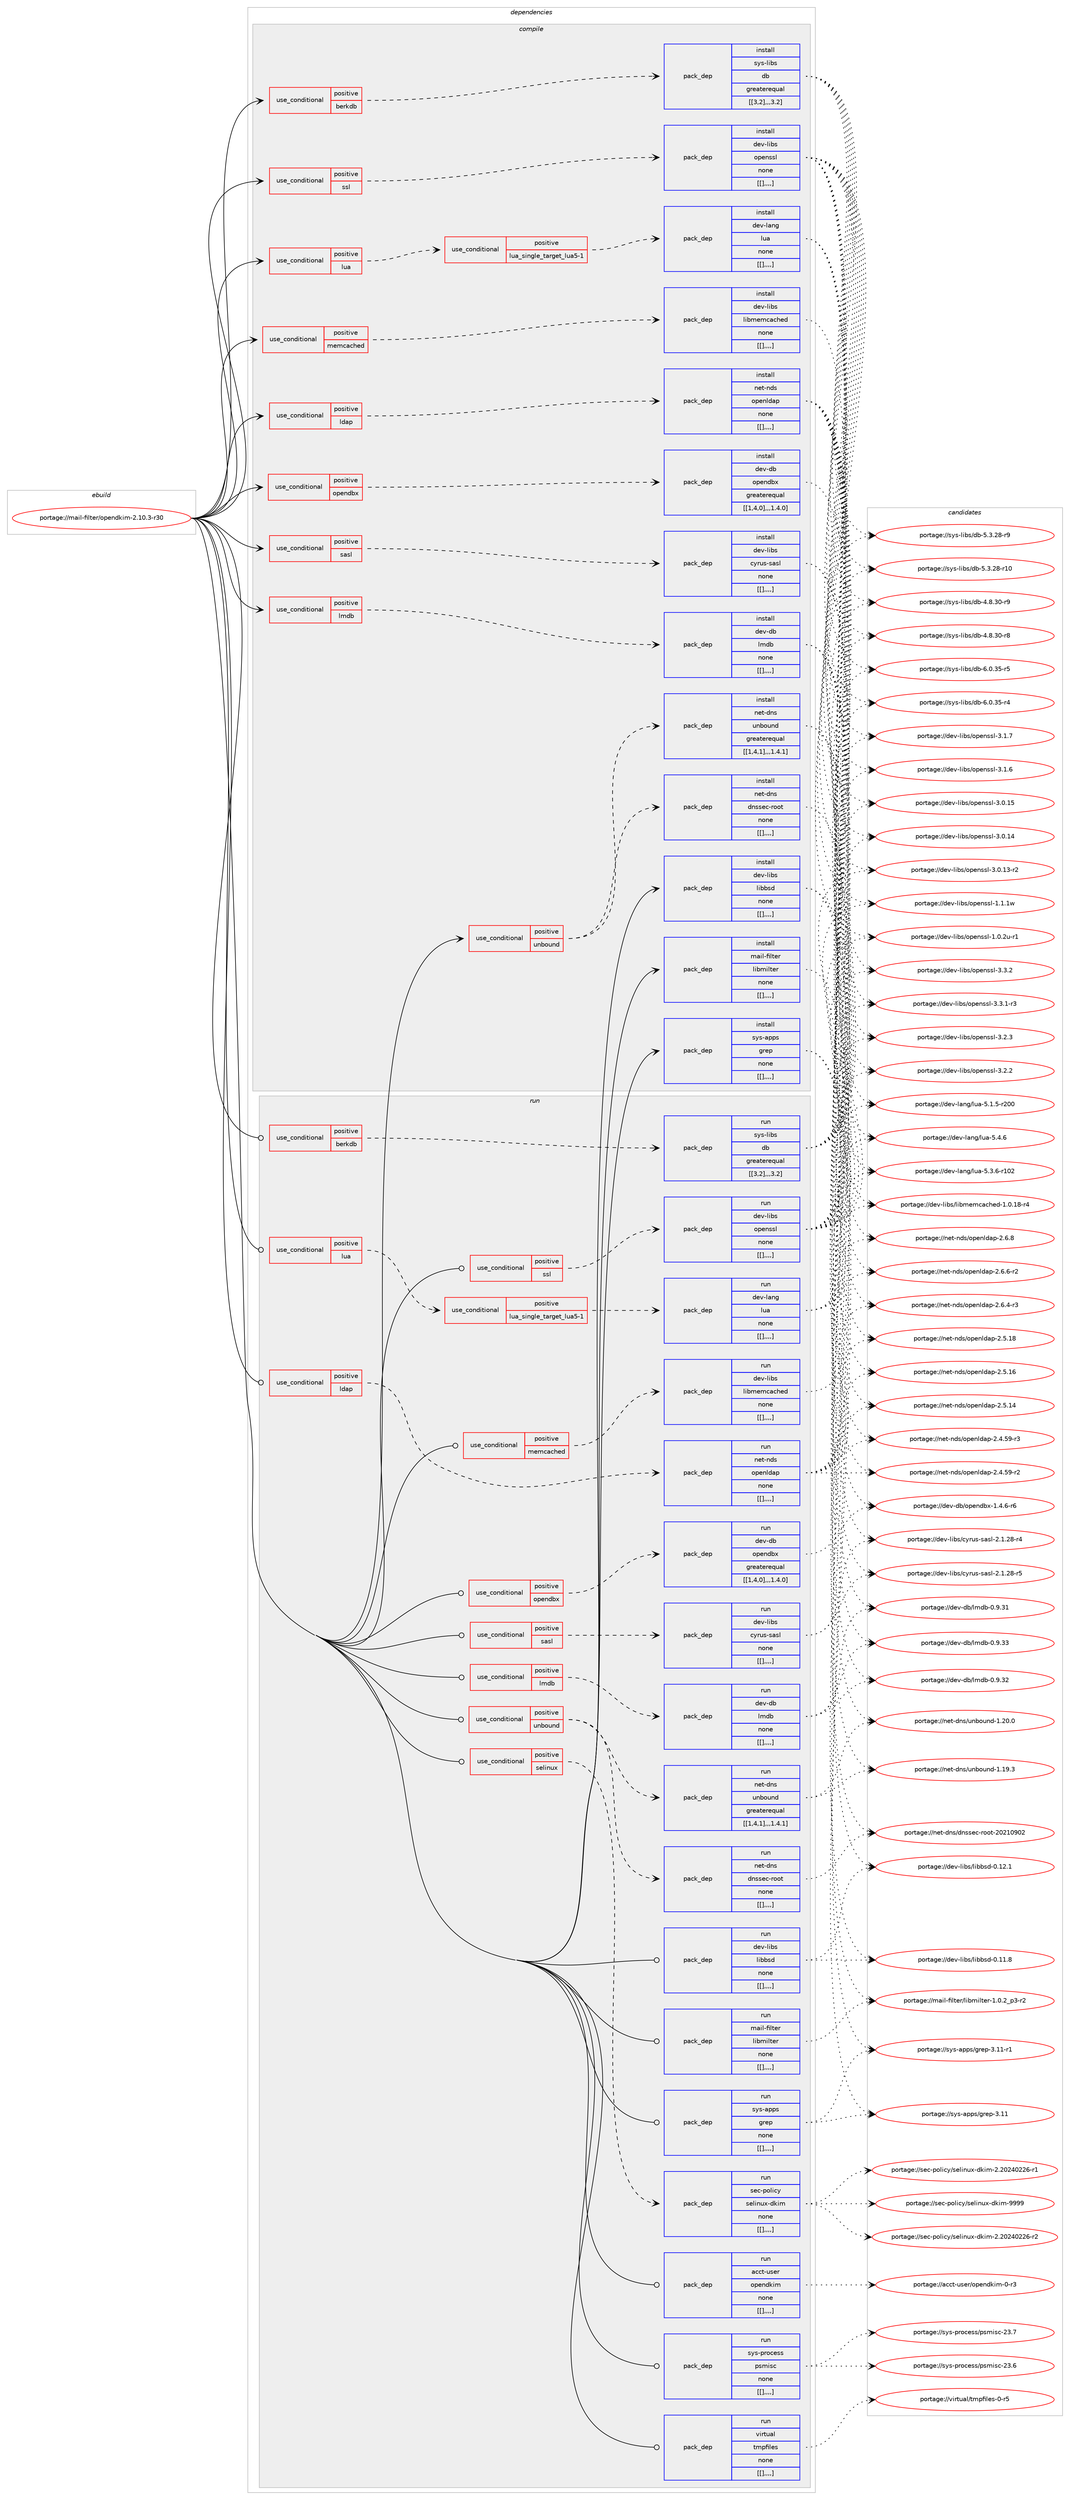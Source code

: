 digraph prolog {

# *************
# Graph options
# *************

newrank=true;
concentrate=true;
compound=true;
graph [rankdir=LR,fontname=Helvetica,fontsize=10,ranksep=1.5];#, ranksep=2.5, nodesep=0.2];
edge  [arrowhead=vee];
node  [fontname=Helvetica,fontsize=10];

# **********
# The ebuild
# **********

subgraph cluster_leftcol {
color=gray;
label=<<i>ebuild</i>>;
id [label="portage://mail-filter/opendkim-2.10.3-r30", color=red, width=4, href="../mail-filter/opendkim-2.10.3-r30.svg"];
}

# ****************
# The dependencies
# ****************

subgraph cluster_midcol {
color=gray;
label=<<i>dependencies</i>>;
subgraph cluster_compile {
fillcolor="#eeeeee";
style=filled;
label=<<i>compile</i>>;
subgraph cond73121 {
dependency287941 [label=<<TABLE BORDER="0" CELLBORDER="1" CELLSPACING="0" CELLPADDING="4"><TR><TD ROWSPAN="3" CELLPADDING="10">use_conditional</TD></TR><TR><TD>positive</TD></TR><TR><TD>berkdb</TD></TR></TABLE>>, shape=none, color=red];
subgraph pack212506 {
dependency287942 [label=<<TABLE BORDER="0" CELLBORDER="1" CELLSPACING="0" CELLPADDING="4" WIDTH="220"><TR><TD ROWSPAN="6" CELLPADDING="30">pack_dep</TD></TR><TR><TD WIDTH="110">install</TD></TR><TR><TD>sys-libs</TD></TR><TR><TD>db</TD></TR><TR><TD>greaterequal</TD></TR><TR><TD>[[3,2],,,3.2]</TD></TR></TABLE>>, shape=none, color=blue];
}
dependency287941:e -> dependency287942:w [weight=20,style="dashed",arrowhead="vee"];
}
id:e -> dependency287941:w [weight=20,style="solid",arrowhead="vee"];
subgraph cond73122 {
dependency287943 [label=<<TABLE BORDER="0" CELLBORDER="1" CELLSPACING="0" CELLPADDING="4"><TR><TD ROWSPAN="3" CELLPADDING="10">use_conditional</TD></TR><TR><TD>positive</TD></TR><TR><TD>ldap</TD></TR></TABLE>>, shape=none, color=red];
subgraph pack212507 {
dependency287944 [label=<<TABLE BORDER="0" CELLBORDER="1" CELLSPACING="0" CELLPADDING="4" WIDTH="220"><TR><TD ROWSPAN="6" CELLPADDING="30">pack_dep</TD></TR><TR><TD WIDTH="110">install</TD></TR><TR><TD>net-nds</TD></TR><TR><TD>openldap</TD></TR><TR><TD>none</TD></TR><TR><TD>[[],,,,]</TD></TR></TABLE>>, shape=none, color=blue];
}
dependency287943:e -> dependency287944:w [weight=20,style="dashed",arrowhead="vee"];
}
id:e -> dependency287943:w [weight=20,style="solid",arrowhead="vee"];
subgraph cond73123 {
dependency287945 [label=<<TABLE BORDER="0" CELLBORDER="1" CELLSPACING="0" CELLPADDING="4"><TR><TD ROWSPAN="3" CELLPADDING="10">use_conditional</TD></TR><TR><TD>positive</TD></TR><TR><TD>lmdb</TD></TR></TABLE>>, shape=none, color=red];
subgraph pack212508 {
dependency287946 [label=<<TABLE BORDER="0" CELLBORDER="1" CELLSPACING="0" CELLPADDING="4" WIDTH="220"><TR><TD ROWSPAN="6" CELLPADDING="30">pack_dep</TD></TR><TR><TD WIDTH="110">install</TD></TR><TR><TD>dev-db</TD></TR><TR><TD>lmdb</TD></TR><TR><TD>none</TD></TR><TR><TD>[[],,,,]</TD></TR></TABLE>>, shape=none, color=blue];
}
dependency287945:e -> dependency287946:w [weight=20,style="dashed",arrowhead="vee"];
}
id:e -> dependency287945:w [weight=20,style="solid",arrowhead="vee"];
subgraph cond73124 {
dependency287947 [label=<<TABLE BORDER="0" CELLBORDER="1" CELLSPACING="0" CELLPADDING="4"><TR><TD ROWSPAN="3" CELLPADDING="10">use_conditional</TD></TR><TR><TD>positive</TD></TR><TR><TD>lua</TD></TR></TABLE>>, shape=none, color=red];
subgraph cond73125 {
dependency287948 [label=<<TABLE BORDER="0" CELLBORDER="1" CELLSPACING="0" CELLPADDING="4"><TR><TD ROWSPAN="3" CELLPADDING="10">use_conditional</TD></TR><TR><TD>positive</TD></TR><TR><TD>lua_single_target_lua5-1</TD></TR></TABLE>>, shape=none, color=red];
subgraph pack212509 {
dependency287949 [label=<<TABLE BORDER="0" CELLBORDER="1" CELLSPACING="0" CELLPADDING="4" WIDTH="220"><TR><TD ROWSPAN="6" CELLPADDING="30">pack_dep</TD></TR><TR><TD WIDTH="110">install</TD></TR><TR><TD>dev-lang</TD></TR><TR><TD>lua</TD></TR><TR><TD>none</TD></TR><TR><TD>[[],,,,]</TD></TR></TABLE>>, shape=none, color=blue];
}
dependency287948:e -> dependency287949:w [weight=20,style="dashed",arrowhead="vee"];
}
dependency287947:e -> dependency287948:w [weight=20,style="dashed",arrowhead="vee"];
}
id:e -> dependency287947:w [weight=20,style="solid",arrowhead="vee"];
subgraph cond73126 {
dependency287950 [label=<<TABLE BORDER="0" CELLBORDER="1" CELLSPACING="0" CELLPADDING="4"><TR><TD ROWSPAN="3" CELLPADDING="10">use_conditional</TD></TR><TR><TD>positive</TD></TR><TR><TD>memcached</TD></TR></TABLE>>, shape=none, color=red];
subgraph pack212510 {
dependency287951 [label=<<TABLE BORDER="0" CELLBORDER="1" CELLSPACING="0" CELLPADDING="4" WIDTH="220"><TR><TD ROWSPAN="6" CELLPADDING="30">pack_dep</TD></TR><TR><TD WIDTH="110">install</TD></TR><TR><TD>dev-libs</TD></TR><TR><TD>libmemcached</TD></TR><TR><TD>none</TD></TR><TR><TD>[[],,,,]</TD></TR></TABLE>>, shape=none, color=blue];
}
dependency287950:e -> dependency287951:w [weight=20,style="dashed",arrowhead="vee"];
}
id:e -> dependency287950:w [weight=20,style="solid",arrowhead="vee"];
subgraph cond73127 {
dependency287952 [label=<<TABLE BORDER="0" CELLBORDER="1" CELLSPACING="0" CELLPADDING="4"><TR><TD ROWSPAN="3" CELLPADDING="10">use_conditional</TD></TR><TR><TD>positive</TD></TR><TR><TD>opendbx</TD></TR></TABLE>>, shape=none, color=red];
subgraph pack212511 {
dependency287953 [label=<<TABLE BORDER="0" CELLBORDER="1" CELLSPACING="0" CELLPADDING="4" WIDTH="220"><TR><TD ROWSPAN="6" CELLPADDING="30">pack_dep</TD></TR><TR><TD WIDTH="110">install</TD></TR><TR><TD>dev-db</TD></TR><TR><TD>opendbx</TD></TR><TR><TD>greaterequal</TD></TR><TR><TD>[[1,4,0],,,1.4.0]</TD></TR></TABLE>>, shape=none, color=blue];
}
dependency287952:e -> dependency287953:w [weight=20,style="dashed",arrowhead="vee"];
}
id:e -> dependency287952:w [weight=20,style="solid",arrowhead="vee"];
subgraph cond73128 {
dependency287954 [label=<<TABLE BORDER="0" CELLBORDER="1" CELLSPACING="0" CELLPADDING="4"><TR><TD ROWSPAN="3" CELLPADDING="10">use_conditional</TD></TR><TR><TD>positive</TD></TR><TR><TD>sasl</TD></TR></TABLE>>, shape=none, color=red];
subgraph pack212512 {
dependency287955 [label=<<TABLE BORDER="0" CELLBORDER="1" CELLSPACING="0" CELLPADDING="4" WIDTH="220"><TR><TD ROWSPAN="6" CELLPADDING="30">pack_dep</TD></TR><TR><TD WIDTH="110">install</TD></TR><TR><TD>dev-libs</TD></TR><TR><TD>cyrus-sasl</TD></TR><TR><TD>none</TD></TR><TR><TD>[[],,,,]</TD></TR></TABLE>>, shape=none, color=blue];
}
dependency287954:e -> dependency287955:w [weight=20,style="dashed",arrowhead="vee"];
}
id:e -> dependency287954:w [weight=20,style="solid",arrowhead="vee"];
subgraph cond73129 {
dependency287956 [label=<<TABLE BORDER="0" CELLBORDER="1" CELLSPACING="0" CELLPADDING="4"><TR><TD ROWSPAN="3" CELLPADDING="10">use_conditional</TD></TR><TR><TD>positive</TD></TR><TR><TD>ssl</TD></TR></TABLE>>, shape=none, color=red];
subgraph pack212513 {
dependency287957 [label=<<TABLE BORDER="0" CELLBORDER="1" CELLSPACING="0" CELLPADDING="4" WIDTH="220"><TR><TD ROWSPAN="6" CELLPADDING="30">pack_dep</TD></TR><TR><TD WIDTH="110">install</TD></TR><TR><TD>dev-libs</TD></TR><TR><TD>openssl</TD></TR><TR><TD>none</TD></TR><TR><TD>[[],,,,]</TD></TR></TABLE>>, shape=none, color=blue];
}
dependency287956:e -> dependency287957:w [weight=20,style="dashed",arrowhead="vee"];
}
id:e -> dependency287956:w [weight=20,style="solid",arrowhead="vee"];
subgraph cond73130 {
dependency287958 [label=<<TABLE BORDER="0" CELLBORDER="1" CELLSPACING="0" CELLPADDING="4"><TR><TD ROWSPAN="3" CELLPADDING="10">use_conditional</TD></TR><TR><TD>positive</TD></TR><TR><TD>unbound</TD></TR></TABLE>>, shape=none, color=red];
subgraph pack212514 {
dependency287959 [label=<<TABLE BORDER="0" CELLBORDER="1" CELLSPACING="0" CELLPADDING="4" WIDTH="220"><TR><TD ROWSPAN="6" CELLPADDING="30">pack_dep</TD></TR><TR><TD WIDTH="110">install</TD></TR><TR><TD>net-dns</TD></TR><TR><TD>unbound</TD></TR><TR><TD>greaterequal</TD></TR><TR><TD>[[1,4,1],,,1.4.1]</TD></TR></TABLE>>, shape=none, color=blue];
}
dependency287958:e -> dependency287959:w [weight=20,style="dashed",arrowhead="vee"];
subgraph pack212515 {
dependency287960 [label=<<TABLE BORDER="0" CELLBORDER="1" CELLSPACING="0" CELLPADDING="4" WIDTH="220"><TR><TD ROWSPAN="6" CELLPADDING="30">pack_dep</TD></TR><TR><TD WIDTH="110">install</TD></TR><TR><TD>net-dns</TD></TR><TR><TD>dnssec-root</TD></TR><TR><TD>none</TD></TR><TR><TD>[[],,,,]</TD></TR></TABLE>>, shape=none, color=blue];
}
dependency287958:e -> dependency287960:w [weight=20,style="dashed",arrowhead="vee"];
}
id:e -> dependency287958:w [weight=20,style="solid",arrowhead="vee"];
subgraph pack212516 {
dependency287961 [label=<<TABLE BORDER="0" CELLBORDER="1" CELLSPACING="0" CELLPADDING="4" WIDTH="220"><TR><TD ROWSPAN="6" CELLPADDING="30">pack_dep</TD></TR><TR><TD WIDTH="110">install</TD></TR><TR><TD>dev-libs</TD></TR><TR><TD>libbsd</TD></TR><TR><TD>none</TD></TR><TR><TD>[[],,,,]</TD></TR></TABLE>>, shape=none, color=blue];
}
id:e -> dependency287961:w [weight=20,style="solid",arrowhead="vee"];
subgraph pack212517 {
dependency287962 [label=<<TABLE BORDER="0" CELLBORDER="1" CELLSPACING="0" CELLPADDING="4" WIDTH="220"><TR><TD ROWSPAN="6" CELLPADDING="30">pack_dep</TD></TR><TR><TD WIDTH="110">install</TD></TR><TR><TD>mail-filter</TD></TR><TR><TD>libmilter</TD></TR><TR><TD>none</TD></TR><TR><TD>[[],,,,]</TD></TR></TABLE>>, shape=none, color=blue];
}
id:e -> dependency287962:w [weight=20,style="solid",arrowhead="vee"];
subgraph pack212518 {
dependency287963 [label=<<TABLE BORDER="0" CELLBORDER="1" CELLSPACING="0" CELLPADDING="4" WIDTH="220"><TR><TD ROWSPAN="6" CELLPADDING="30">pack_dep</TD></TR><TR><TD WIDTH="110">install</TD></TR><TR><TD>sys-apps</TD></TR><TR><TD>grep</TD></TR><TR><TD>none</TD></TR><TR><TD>[[],,,,]</TD></TR></TABLE>>, shape=none, color=blue];
}
id:e -> dependency287963:w [weight=20,style="solid",arrowhead="vee"];
}
subgraph cluster_compileandrun {
fillcolor="#eeeeee";
style=filled;
label=<<i>compile and run</i>>;
}
subgraph cluster_run {
fillcolor="#eeeeee";
style=filled;
label=<<i>run</i>>;
subgraph cond73131 {
dependency287964 [label=<<TABLE BORDER="0" CELLBORDER="1" CELLSPACING="0" CELLPADDING="4"><TR><TD ROWSPAN="3" CELLPADDING="10">use_conditional</TD></TR><TR><TD>positive</TD></TR><TR><TD>berkdb</TD></TR></TABLE>>, shape=none, color=red];
subgraph pack212519 {
dependency287965 [label=<<TABLE BORDER="0" CELLBORDER="1" CELLSPACING="0" CELLPADDING="4" WIDTH="220"><TR><TD ROWSPAN="6" CELLPADDING="30">pack_dep</TD></TR><TR><TD WIDTH="110">run</TD></TR><TR><TD>sys-libs</TD></TR><TR><TD>db</TD></TR><TR><TD>greaterequal</TD></TR><TR><TD>[[3,2],,,3.2]</TD></TR></TABLE>>, shape=none, color=blue];
}
dependency287964:e -> dependency287965:w [weight=20,style="dashed",arrowhead="vee"];
}
id:e -> dependency287964:w [weight=20,style="solid",arrowhead="odot"];
subgraph cond73132 {
dependency287966 [label=<<TABLE BORDER="0" CELLBORDER="1" CELLSPACING="0" CELLPADDING="4"><TR><TD ROWSPAN="3" CELLPADDING="10">use_conditional</TD></TR><TR><TD>positive</TD></TR><TR><TD>ldap</TD></TR></TABLE>>, shape=none, color=red];
subgraph pack212520 {
dependency287967 [label=<<TABLE BORDER="0" CELLBORDER="1" CELLSPACING="0" CELLPADDING="4" WIDTH="220"><TR><TD ROWSPAN="6" CELLPADDING="30">pack_dep</TD></TR><TR><TD WIDTH="110">run</TD></TR><TR><TD>net-nds</TD></TR><TR><TD>openldap</TD></TR><TR><TD>none</TD></TR><TR><TD>[[],,,,]</TD></TR></TABLE>>, shape=none, color=blue];
}
dependency287966:e -> dependency287967:w [weight=20,style="dashed",arrowhead="vee"];
}
id:e -> dependency287966:w [weight=20,style="solid",arrowhead="odot"];
subgraph cond73133 {
dependency287968 [label=<<TABLE BORDER="0" CELLBORDER="1" CELLSPACING="0" CELLPADDING="4"><TR><TD ROWSPAN="3" CELLPADDING="10">use_conditional</TD></TR><TR><TD>positive</TD></TR><TR><TD>lmdb</TD></TR></TABLE>>, shape=none, color=red];
subgraph pack212521 {
dependency287969 [label=<<TABLE BORDER="0" CELLBORDER="1" CELLSPACING="0" CELLPADDING="4" WIDTH="220"><TR><TD ROWSPAN="6" CELLPADDING="30">pack_dep</TD></TR><TR><TD WIDTH="110">run</TD></TR><TR><TD>dev-db</TD></TR><TR><TD>lmdb</TD></TR><TR><TD>none</TD></TR><TR><TD>[[],,,,]</TD></TR></TABLE>>, shape=none, color=blue];
}
dependency287968:e -> dependency287969:w [weight=20,style="dashed",arrowhead="vee"];
}
id:e -> dependency287968:w [weight=20,style="solid",arrowhead="odot"];
subgraph cond73134 {
dependency287970 [label=<<TABLE BORDER="0" CELLBORDER="1" CELLSPACING="0" CELLPADDING="4"><TR><TD ROWSPAN="3" CELLPADDING="10">use_conditional</TD></TR><TR><TD>positive</TD></TR><TR><TD>lua</TD></TR></TABLE>>, shape=none, color=red];
subgraph cond73135 {
dependency287971 [label=<<TABLE BORDER="0" CELLBORDER="1" CELLSPACING="0" CELLPADDING="4"><TR><TD ROWSPAN="3" CELLPADDING="10">use_conditional</TD></TR><TR><TD>positive</TD></TR><TR><TD>lua_single_target_lua5-1</TD></TR></TABLE>>, shape=none, color=red];
subgraph pack212522 {
dependency287972 [label=<<TABLE BORDER="0" CELLBORDER="1" CELLSPACING="0" CELLPADDING="4" WIDTH="220"><TR><TD ROWSPAN="6" CELLPADDING="30">pack_dep</TD></TR><TR><TD WIDTH="110">run</TD></TR><TR><TD>dev-lang</TD></TR><TR><TD>lua</TD></TR><TR><TD>none</TD></TR><TR><TD>[[],,,,]</TD></TR></TABLE>>, shape=none, color=blue];
}
dependency287971:e -> dependency287972:w [weight=20,style="dashed",arrowhead="vee"];
}
dependency287970:e -> dependency287971:w [weight=20,style="dashed",arrowhead="vee"];
}
id:e -> dependency287970:w [weight=20,style="solid",arrowhead="odot"];
subgraph cond73136 {
dependency287973 [label=<<TABLE BORDER="0" CELLBORDER="1" CELLSPACING="0" CELLPADDING="4"><TR><TD ROWSPAN="3" CELLPADDING="10">use_conditional</TD></TR><TR><TD>positive</TD></TR><TR><TD>memcached</TD></TR></TABLE>>, shape=none, color=red];
subgraph pack212523 {
dependency287974 [label=<<TABLE BORDER="0" CELLBORDER="1" CELLSPACING="0" CELLPADDING="4" WIDTH="220"><TR><TD ROWSPAN="6" CELLPADDING="30">pack_dep</TD></TR><TR><TD WIDTH="110">run</TD></TR><TR><TD>dev-libs</TD></TR><TR><TD>libmemcached</TD></TR><TR><TD>none</TD></TR><TR><TD>[[],,,,]</TD></TR></TABLE>>, shape=none, color=blue];
}
dependency287973:e -> dependency287974:w [weight=20,style="dashed",arrowhead="vee"];
}
id:e -> dependency287973:w [weight=20,style="solid",arrowhead="odot"];
subgraph cond73137 {
dependency287975 [label=<<TABLE BORDER="0" CELLBORDER="1" CELLSPACING="0" CELLPADDING="4"><TR><TD ROWSPAN="3" CELLPADDING="10">use_conditional</TD></TR><TR><TD>positive</TD></TR><TR><TD>opendbx</TD></TR></TABLE>>, shape=none, color=red];
subgraph pack212524 {
dependency287976 [label=<<TABLE BORDER="0" CELLBORDER="1" CELLSPACING="0" CELLPADDING="4" WIDTH="220"><TR><TD ROWSPAN="6" CELLPADDING="30">pack_dep</TD></TR><TR><TD WIDTH="110">run</TD></TR><TR><TD>dev-db</TD></TR><TR><TD>opendbx</TD></TR><TR><TD>greaterequal</TD></TR><TR><TD>[[1,4,0],,,1.4.0]</TD></TR></TABLE>>, shape=none, color=blue];
}
dependency287975:e -> dependency287976:w [weight=20,style="dashed",arrowhead="vee"];
}
id:e -> dependency287975:w [weight=20,style="solid",arrowhead="odot"];
subgraph cond73138 {
dependency287977 [label=<<TABLE BORDER="0" CELLBORDER="1" CELLSPACING="0" CELLPADDING="4"><TR><TD ROWSPAN="3" CELLPADDING="10">use_conditional</TD></TR><TR><TD>positive</TD></TR><TR><TD>sasl</TD></TR></TABLE>>, shape=none, color=red];
subgraph pack212525 {
dependency287978 [label=<<TABLE BORDER="0" CELLBORDER="1" CELLSPACING="0" CELLPADDING="4" WIDTH="220"><TR><TD ROWSPAN="6" CELLPADDING="30">pack_dep</TD></TR><TR><TD WIDTH="110">run</TD></TR><TR><TD>dev-libs</TD></TR><TR><TD>cyrus-sasl</TD></TR><TR><TD>none</TD></TR><TR><TD>[[],,,,]</TD></TR></TABLE>>, shape=none, color=blue];
}
dependency287977:e -> dependency287978:w [weight=20,style="dashed",arrowhead="vee"];
}
id:e -> dependency287977:w [weight=20,style="solid",arrowhead="odot"];
subgraph cond73139 {
dependency287979 [label=<<TABLE BORDER="0" CELLBORDER="1" CELLSPACING="0" CELLPADDING="4"><TR><TD ROWSPAN="3" CELLPADDING="10">use_conditional</TD></TR><TR><TD>positive</TD></TR><TR><TD>selinux</TD></TR></TABLE>>, shape=none, color=red];
subgraph pack212526 {
dependency287980 [label=<<TABLE BORDER="0" CELLBORDER="1" CELLSPACING="0" CELLPADDING="4" WIDTH="220"><TR><TD ROWSPAN="6" CELLPADDING="30">pack_dep</TD></TR><TR><TD WIDTH="110">run</TD></TR><TR><TD>sec-policy</TD></TR><TR><TD>selinux-dkim</TD></TR><TR><TD>none</TD></TR><TR><TD>[[],,,,]</TD></TR></TABLE>>, shape=none, color=blue];
}
dependency287979:e -> dependency287980:w [weight=20,style="dashed",arrowhead="vee"];
}
id:e -> dependency287979:w [weight=20,style="solid",arrowhead="odot"];
subgraph cond73140 {
dependency287981 [label=<<TABLE BORDER="0" CELLBORDER="1" CELLSPACING="0" CELLPADDING="4"><TR><TD ROWSPAN="3" CELLPADDING="10">use_conditional</TD></TR><TR><TD>positive</TD></TR><TR><TD>ssl</TD></TR></TABLE>>, shape=none, color=red];
subgraph pack212527 {
dependency287982 [label=<<TABLE BORDER="0" CELLBORDER="1" CELLSPACING="0" CELLPADDING="4" WIDTH="220"><TR><TD ROWSPAN="6" CELLPADDING="30">pack_dep</TD></TR><TR><TD WIDTH="110">run</TD></TR><TR><TD>dev-libs</TD></TR><TR><TD>openssl</TD></TR><TR><TD>none</TD></TR><TR><TD>[[],,,,]</TD></TR></TABLE>>, shape=none, color=blue];
}
dependency287981:e -> dependency287982:w [weight=20,style="dashed",arrowhead="vee"];
}
id:e -> dependency287981:w [weight=20,style="solid",arrowhead="odot"];
subgraph cond73141 {
dependency287983 [label=<<TABLE BORDER="0" CELLBORDER="1" CELLSPACING="0" CELLPADDING="4"><TR><TD ROWSPAN="3" CELLPADDING="10">use_conditional</TD></TR><TR><TD>positive</TD></TR><TR><TD>unbound</TD></TR></TABLE>>, shape=none, color=red];
subgraph pack212528 {
dependency287984 [label=<<TABLE BORDER="0" CELLBORDER="1" CELLSPACING="0" CELLPADDING="4" WIDTH="220"><TR><TD ROWSPAN="6" CELLPADDING="30">pack_dep</TD></TR><TR><TD WIDTH="110">run</TD></TR><TR><TD>net-dns</TD></TR><TR><TD>unbound</TD></TR><TR><TD>greaterequal</TD></TR><TR><TD>[[1,4,1],,,1.4.1]</TD></TR></TABLE>>, shape=none, color=blue];
}
dependency287983:e -> dependency287984:w [weight=20,style="dashed",arrowhead="vee"];
subgraph pack212529 {
dependency287985 [label=<<TABLE BORDER="0" CELLBORDER="1" CELLSPACING="0" CELLPADDING="4" WIDTH="220"><TR><TD ROWSPAN="6" CELLPADDING="30">pack_dep</TD></TR><TR><TD WIDTH="110">run</TD></TR><TR><TD>net-dns</TD></TR><TR><TD>dnssec-root</TD></TR><TR><TD>none</TD></TR><TR><TD>[[],,,,]</TD></TR></TABLE>>, shape=none, color=blue];
}
dependency287983:e -> dependency287985:w [weight=20,style="dashed",arrowhead="vee"];
}
id:e -> dependency287983:w [weight=20,style="solid",arrowhead="odot"];
subgraph pack212530 {
dependency287986 [label=<<TABLE BORDER="0" CELLBORDER="1" CELLSPACING="0" CELLPADDING="4" WIDTH="220"><TR><TD ROWSPAN="6" CELLPADDING="30">pack_dep</TD></TR><TR><TD WIDTH="110">run</TD></TR><TR><TD>acct-user</TD></TR><TR><TD>opendkim</TD></TR><TR><TD>none</TD></TR><TR><TD>[[],,,,]</TD></TR></TABLE>>, shape=none, color=blue];
}
id:e -> dependency287986:w [weight=20,style="solid",arrowhead="odot"];
subgraph pack212531 {
dependency287987 [label=<<TABLE BORDER="0" CELLBORDER="1" CELLSPACING="0" CELLPADDING="4" WIDTH="220"><TR><TD ROWSPAN="6" CELLPADDING="30">pack_dep</TD></TR><TR><TD WIDTH="110">run</TD></TR><TR><TD>dev-libs</TD></TR><TR><TD>libbsd</TD></TR><TR><TD>none</TD></TR><TR><TD>[[],,,,]</TD></TR></TABLE>>, shape=none, color=blue];
}
id:e -> dependency287987:w [weight=20,style="solid",arrowhead="odot"];
subgraph pack212532 {
dependency287988 [label=<<TABLE BORDER="0" CELLBORDER="1" CELLSPACING="0" CELLPADDING="4" WIDTH="220"><TR><TD ROWSPAN="6" CELLPADDING="30">pack_dep</TD></TR><TR><TD WIDTH="110">run</TD></TR><TR><TD>mail-filter</TD></TR><TR><TD>libmilter</TD></TR><TR><TD>none</TD></TR><TR><TD>[[],,,,]</TD></TR></TABLE>>, shape=none, color=blue];
}
id:e -> dependency287988:w [weight=20,style="solid",arrowhead="odot"];
subgraph pack212533 {
dependency287989 [label=<<TABLE BORDER="0" CELLBORDER="1" CELLSPACING="0" CELLPADDING="4" WIDTH="220"><TR><TD ROWSPAN="6" CELLPADDING="30">pack_dep</TD></TR><TR><TD WIDTH="110">run</TD></TR><TR><TD>sys-apps</TD></TR><TR><TD>grep</TD></TR><TR><TD>none</TD></TR><TR><TD>[[],,,,]</TD></TR></TABLE>>, shape=none, color=blue];
}
id:e -> dependency287989:w [weight=20,style="solid",arrowhead="odot"];
subgraph pack212534 {
dependency287990 [label=<<TABLE BORDER="0" CELLBORDER="1" CELLSPACING="0" CELLPADDING="4" WIDTH="220"><TR><TD ROWSPAN="6" CELLPADDING="30">pack_dep</TD></TR><TR><TD WIDTH="110">run</TD></TR><TR><TD>sys-process</TD></TR><TR><TD>psmisc</TD></TR><TR><TD>none</TD></TR><TR><TD>[[],,,,]</TD></TR></TABLE>>, shape=none, color=blue];
}
id:e -> dependency287990:w [weight=20,style="solid",arrowhead="odot"];
subgraph pack212535 {
dependency287991 [label=<<TABLE BORDER="0" CELLBORDER="1" CELLSPACING="0" CELLPADDING="4" WIDTH="220"><TR><TD ROWSPAN="6" CELLPADDING="30">pack_dep</TD></TR><TR><TD WIDTH="110">run</TD></TR><TR><TD>virtual</TD></TR><TR><TD>tmpfiles</TD></TR><TR><TD>none</TD></TR><TR><TD>[[],,,,]</TD></TR></TABLE>>, shape=none, color=blue];
}
id:e -> dependency287991:w [weight=20,style="solid",arrowhead="odot"];
}
}

# **************
# The candidates
# **************

subgraph cluster_choices {
rank=same;
color=gray;
label=<<i>candidates</i>>;

subgraph choice212506 {
color=black;
nodesep=1;
choice11512111545108105981154710098455446484651534511453 [label="portage://sys-libs/db-6.0.35-r5", color=red, width=4,href="../sys-libs/db-6.0.35-r5.svg"];
choice11512111545108105981154710098455446484651534511452 [label="portage://sys-libs/db-6.0.35-r4", color=red, width=4,href="../sys-libs/db-6.0.35-r4.svg"];
choice11512111545108105981154710098455346514650564511457 [label="portage://sys-libs/db-5.3.28-r9", color=red, width=4,href="../sys-libs/db-5.3.28-r9.svg"];
choice1151211154510810598115471009845534651465056451144948 [label="portage://sys-libs/db-5.3.28-r10", color=red, width=4,href="../sys-libs/db-5.3.28-r10.svg"];
choice11512111545108105981154710098455246564651484511457 [label="portage://sys-libs/db-4.8.30-r9", color=red, width=4,href="../sys-libs/db-4.8.30-r9.svg"];
choice11512111545108105981154710098455246564651484511456 [label="portage://sys-libs/db-4.8.30-r8", color=red, width=4,href="../sys-libs/db-4.8.30-r8.svg"];
dependency287942:e -> choice11512111545108105981154710098455446484651534511453:w [style=dotted,weight="100"];
dependency287942:e -> choice11512111545108105981154710098455446484651534511452:w [style=dotted,weight="100"];
dependency287942:e -> choice11512111545108105981154710098455346514650564511457:w [style=dotted,weight="100"];
dependency287942:e -> choice1151211154510810598115471009845534651465056451144948:w [style=dotted,weight="100"];
dependency287942:e -> choice11512111545108105981154710098455246564651484511457:w [style=dotted,weight="100"];
dependency287942:e -> choice11512111545108105981154710098455246564651484511456:w [style=dotted,weight="100"];
}
subgraph choice212507 {
color=black;
nodesep=1;
choice110101116451101001154711111210111010810097112455046544656 [label="portage://net-nds/openldap-2.6.8", color=red, width=4,href="../net-nds/openldap-2.6.8.svg"];
choice1101011164511010011547111112101110108100971124550465446544511450 [label="portage://net-nds/openldap-2.6.6-r2", color=red, width=4,href="../net-nds/openldap-2.6.6-r2.svg"];
choice1101011164511010011547111112101110108100971124550465446524511451 [label="portage://net-nds/openldap-2.6.4-r3", color=red, width=4,href="../net-nds/openldap-2.6.4-r3.svg"];
choice11010111645110100115471111121011101081009711245504653464956 [label="portage://net-nds/openldap-2.5.18", color=red, width=4,href="../net-nds/openldap-2.5.18.svg"];
choice11010111645110100115471111121011101081009711245504653464954 [label="portage://net-nds/openldap-2.5.16", color=red, width=4,href="../net-nds/openldap-2.5.16.svg"];
choice11010111645110100115471111121011101081009711245504653464952 [label="portage://net-nds/openldap-2.5.14", color=red, width=4,href="../net-nds/openldap-2.5.14.svg"];
choice110101116451101001154711111210111010810097112455046524653574511451 [label="portage://net-nds/openldap-2.4.59-r3", color=red, width=4,href="../net-nds/openldap-2.4.59-r3.svg"];
choice110101116451101001154711111210111010810097112455046524653574511450 [label="portage://net-nds/openldap-2.4.59-r2", color=red, width=4,href="../net-nds/openldap-2.4.59-r2.svg"];
dependency287944:e -> choice110101116451101001154711111210111010810097112455046544656:w [style=dotted,weight="100"];
dependency287944:e -> choice1101011164511010011547111112101110108100971124550465446544511450:w [style=dotted,weight="100"];
dependency287944:e -> choice1101011164511010011547111112101110108100971124550465446524511451:w [style=dotted,weight="100"];
dependency287944:e -> choice11010111645110100115471111121011101081009711245504653464956:w [style=dotted,weight="100"];
dependency287944:e -> choice11010111645110100115471111121011101081009711245504653464954:w [style=dotted,weight="100"];
dependency287944:e -> choice11010111645110100115471111121011101081009711245504653464952:w [style=dotted,weight="100"];
dependency287944:e -> choice110101116451101001154711111210111010810097112455046524653574511451:w [style=dotted,weight="100"];
dependency287944:e -> choice110101116451101001154711111210111010810097112455046524653574511450:w [style=dotted,weight="100"];
}
subgraph choice212508 {
color=black;
nodesep=1;
choice1001011184510098471081091009845484657465151 [label="portage://dev-db/lmdb-0.9.33", color=red, width=4,href="../dev-db/lmdb-0.9.33.svg"];
choice1001011184510098471081091009845484657465150 [label="portage://dev-db/lmdb-0.9.32", color=red, width=4,href="../dev-db/lmdb-0.9.32.svg"];
choice1001011184510098471081091009845484657465149 [label="portage://dev-db/lmdb-0.9.31", color=red, width=4,href="../dev-db/lmdb-0.9.31.svg"];
dependency287946:e -> choice1001011184510098471081091009845484657465151:w [style=dotted,weight="100"];
dependency287946:e -> choice1001011184510098471081091009845484657465150:w [style=dotted,weight="100"];
dependency287946:e -> choice1001011184510098471081091009845484657465149:w [style=dotted,weight="100"];
}
subgraph choice212509 {
color=black;
nodesep=1;
choice10010111845108971101034710811797455346524654 [label="portage://dev-lang/lua-5.4.6", color=red, width=4,href="../dev-lang/lua-5.4.6.svg"];
choice1001011184510897110103471081179745534651465445114494850 [label="portage://dev-lang/lua-5.3.6-r102", color=red, width=4,href="../dev-lang/lua-5.3.6-r102.svg"];
choice1001011184510897110103471081179745534649465345114504848 [label="portage://dev-lang/lua-5.1.5-r200", color=red, width=4,href="../dev-lang/lua-5.1.5-r200.svg"];
dependency287949:e -> choice10010111845108971101034710811797455346524654:w [style=dotted,weight="100"];
dependency287949:e -> choice1001011184510897110103471081179745534651465445114494850:w [style=dotted,weight="100"];
dependency287949:e -> choice1001011184510897110103471081179745534649465345114504848:w [style=dotted,weight="100"];
}
subgraph choice212510 {
color=black;
nodesep=1;
choice10010111845108105981154710810598109101109999799104101100454946484649564511452 [label="portage://dev-libs/libmemcached-1.0.18-r4", color=red, width=4,href="../dev-libs/libmemcached-1.0.18-r4.svg"];
dependency287951:e -> choice10010111845108105981154710810598109101109999799104101100454946484649564511452:w [style=dotted,weight="100"];
}
subgraph choice212511 {
color=black;
nodesep=1;
choice100101118451009847111112101110100981204549465246544511454 [label="portage://dev-db/opendbx-1.4.6-r6", color=red, width=4,href="../dev-db/opendbx-1.4.6-r6.svg"];
dependency287953:e -> choice100101118451009847111112101110100981204549465246544511454:w [style=dotted,weight="100"];
}
subgraph choice212512 {
color=black;
nodesep=1;
choice100101118451081059811547991211141171154511597115108455046494650564511453 [label="portage://dev-libs/cyrus-sasl-2.1.28-r5", color=red, width=4,href="../dev-libs/cyrus-sasl-2.1.28-r5.svg"];
choice100101118451081059811547991211141171154511597115108455046494650564511452 [label="portage://dev-libs/cyrus-sasl-2.1.28-r4", color=red, width=4,href="../dev-libs/cyrus-sasl-2.1.28-r4.svg"];
dependency287955:e -> choice100101118451081059811547991211141171154511597115108455046494650564511453:w [style=dotted,weight="100"];
dependency287955:e -> choice100101118451081059811547991211141171154511597115108455046494650564511452:w [style=dotted,weight="100"];
}
subgraph choice212513 {
color=black;
nodesep=1;
choice100101118451081059811547111112101110115115108455146514650 [label="portage://dev-libs/openssl-3.3.2", color=red, width=4,href="../dev-libs/openssl-3.3.2.svg"];
choice1001011184510810598115471111121011101151151084551465146494511451 [label="portage://dev-libs/openssl-3.3.1-r3", color=red, width=4,href="../dev-libs/openssl-3.3.1-r3.svg"];
choice100101118451081059811547111112101110115115108455146504651 [label="portage://dev-libs/openssl-3.2.3", color=red, width=4,href="../dev-libs/openssl-3.2.3.svg"];
choice100101118451081059811547111112101110115115108455146504650 [label="portage://dev-libs/openssl-3.2.2", color=red, width=4,href="../dev-libs/openssl-3.2.2.svg"];
choice100101118451081059811547111112101110115115108455146494655 [label="portage://dev-libs/openssl-3.1.7", color=red, width=4,href="../dev-libs/openssl-3.1.7.svg"];
choice100101118451081059811547111112101110115115108455146494654 [label="portage://dev-libs/openssl-3.1.6", color=red, width=4,href="../dev-libs/openssl-3.1.6.svg"];
choice10010111845108105981154711111210111011511510845514648464953 [label="portage://dev-libs/openssl-3.0.15", color=red, width=4,href="../dev-libs/openssl-3.0.15.svg"];
choice10010111845108105981154711111210111011511510845514648464952 [label="portage://dev-libs/openssl-3.0.14", color=red, width=4,href="../dev-libs/openssl-3.0.14.svg"];
choice100101118451081059811547111112101110115115108455146484649514511450 [label="portage://dev-libs/openssl-3.0.13-r2", color=red, width=4,href="../dev-libs/openssl-3.0.13-r2.svg"];
choice100101118451081059811547111112101110115115108454946494649119 [label="portage://dev-libs/openssl-1.1.1w", color=red, width=4,href="../dev-libs/openssl-1.1.1w.svg"];
choice1001011184510810598115471111121011101151151084549464846501174511449 [label="portage://dev-libs/openssl-1.0.2u-r1", color=red, width=4,href="../dev-libs/openssl-1.0.2u-r1.svg"];
dependency287957:e -> choice100101118451081059811547111112101110115115108455146514650:w [style=dotted,weight="100"];
dependency287957:e -> choice1001011184510810598115471111121011101151151084551465146494511451:w [style=dotted,weight="100"];
dependency287957:e -> choice100101118451081059811547111112101110115115108455146504651:w [style=dotted,weight="100"];
dependency287957:e -> choice100101118451081059811547111112101110115115108455146504650:w [style=dotted,weight="100"];
dependency287957:e -> choice100101118451081059811547111112101110115115108455146494655:w [style=dotted,weight="100"];
dependency287957:e -> choice100101118451081059811547111112101110115115108455146494654:w [style=dotted,weight="100"];
dependency287957:e -> choice10010111845108105981154711111210111011511510845514648464953:w [style=dotted,weight="100"];
dependency287957:e -> choice10010111845108105981154711111210111011511510845514648464952:w [style=dotted,weight="100"];
dependency287957:e -> choice100101118451081059811547111112101110115115108455146484649514511450:w [style=dotted,weight="100"];
dependency287957:e -> choice100101118451081059811547111112101110115115108454946494649119:w [style=dotted,weight="100"];
dependency287957:e -> choice1001011184510810598115471111121011101151151084549464846501174511449:w [style=dotted,weight="100"];
}
subgraph choice212514 {
color=black;
nodesep=1;
choice11010111645100110115471171109811111711010045494650484648 [label="portage://net-dns/unbound-1.20.0", color=red, width=4,href="../net-dns/unbound-1.20.0.svg"];
choice11010111645100110115471171109811111711010045494649574651 [label="portage://net-dns/unbound-1.19.3", color=red, width=4,href="../net-dns/unbound-1.19.3.svg"];
dependency287959:e -> choice11010111645100110115471171109811111711010045494650484648:w [style=dotted,weight="100"];
dependency287959:e -> choice11010111645100110115471171109811111711010045494649574651:w [style=dotted,weight="100"];
}
subgraph choice212515 {
color=black;
nodesep=1;
choice11010111645100110115471001101151151019945114111111116455048504948574850 [label="portage://net-dns/dnssec-root-20210902", color=red, width=4,href="../net-dns/dnssec-root-20210902.svg"];
dependency287960:e -> choice11010111645100110115471001101151151019945114111111116455048504948574850:w [style=dotted,weight="100"];
}
subgraph choice212516 {
color=black;
nodesep=1;
choice100101118451081059811547108105989811510045484649504649 [label="portage://dev-libs/libbsd-0.12.1", color=red, width=4,href="../dev-libs/libbsd-0.12.1.svg"];
choice100101118451081059811547108105989811510045484649494656 [label="portage://dev-libs/libbsd-0.11.8", color=red, width=4,href="../dev-libs/libbsd-0.11.8.svg"];
dependency287961:e -> choice100101118451081059811547108105989811510045484649504649:w [style=dotted,weight="100"];
dependency287961:e -> choice100101118451081059811547108105989811510045484649494656:w [style=dotted,weight="100"];
}
subgraph choice212517 {
color=black;
nodesep=1;
choice1099710510845102105108116101114471081059810910510811610111445494648465095112514511450 [label="portage://mail-filter/libmilter-1.0.2_p3-r2", color=red, width=4,href="../mail-filter/libmilter-1.0.2_p3-r2.svg"];
dependency287962:e -> choice1099710510845102105108116101114471081059810910510811610111445494648465095112514511450:w [style=dotted,weight="100"];
}
subgraph choice212518 {
color=black;
nodesep=1;
choice11512111545971121121154710311410111245514649494511449 [label="portage://sys-apps/grep-3.11-r1", color=red, width=4,href="../sys-apps/grep-3.11-r1.svg"];
choice1151211154597112112115471031141011124551464949 [label="portage://sys-apps/grep-3.11", color=red, width=4,href="../sys-apps/grep-3.11.svg"];
dependency287963:e -> choice11512111545971121121154710311410111245514649494511449:w [style=dotted,weight="100"];
dependency287963:e -> choice1151211154597112112115471031141011124551464949:w [style=dotted,weight="100"];
}
subgraph choice212519 {
color=black;
nodesep=1;
choice11512111545108105981154710098455446484651534511453 [label="portage://sys-libs/db-6.0.35-r5", color=red, width=4,href="../sys-libs/db-6.0.35-r5.svg"];
choice11512111545108105981154710098455446484651534511452 [label="portage://sys-libs/db-6.0.35-r4", color=red, width=4,href="../sys-libs/db-6.0.35-r4.svg"];
choice11512111545108105981154710098455346514650564511457 [label="portage://sys-libs/db-5.3.28-r9", color=red, width=4,href="../sys-libs/db-5.3.28-r9.svg"];
choice1151211154510810598115471009845534651465056451144948 [label="portage://sys-libs/db-5.3.28-r10", color=red, width=4,href="../sys-libs/db-5.3.28-r10.svg"];
choice11512111545108105981154710098455246564651484511457 [label="portage://sys-libs/db-4.8.30-r9", color=red, width=4,href="../sys-libs/db-4.8.30-r9.svg"];
choice11512111545108105981154710098455246564651484511456 [label="portage://sys-libs/db-4.8.30-r8", color=red, width=4,href="../sys-libs/db-4.8.30-r8.svg"];
dependency287965:e -> choice11512111545108105981154710098455446484651534511453:w [style=dotted,weight="100"];
dependency287965:e -> choice11512111545108105981154710098455446484651534511452:w [style=dotted,weight="100"];
dependency287965:e -> choice11512111545108105981154710098455346514650564511457:w [style=dotted,weight="100"];
dependency287965:e -> choice1151211154510810598115471009845534651465056451144948:w [style=dotted,weight="100"];
dependency287965:e -> choice11512111545108105981154710098455246564651484511457:w [style=dotted,weight="100"];
dependency287965:e -> choice11512111545108105981154710098455246564651484511456:w [style=dotted,weight="100"];
}
subgraph choice212520 {
color=black;
nodesep=1;
choice110101116451101001154711111210111010810097112455046544656 [label="portage://net-nds/openldap-2.6.8", color=red, width=4,href="../net-nds/openldap-2.6.8.svg"];
choice1101011164511010011547111112101110108100971124550465446544511450 [label="portage://net-nds/openldap-2.6.6-r2", color=red, width=4,href="../net-nds/openldap-2.6.6-r2.svg"];
choice1101011164511010011547111112101110108100971124550465446524511451 [label="portage://net-nds/openldap-2.6.4-r3", color=red, width=4,href="../net-nds/openldap-2.6.4-r3.svg"];
choice11010111645110100115471111121011101081009711245504653464956 [label="portage://net-nds/openldap-2.5.18", color=red, width=4,href="../net-nds/openldap-2.5.18.svg"];
choice11010111645110100115471111121011101081009711245504653464954 [label="portage://net-nds/openldap-2.5.16", color=red, width=4,href="../net-nds/openldap-2.5.16.svg"];
choice11010111645110100115471111121011101081009711245504653464952 [label="portage://net-nds/openldap-2.5.14", color=red, width=4,href="../net-nds/openldap-2.5.14.svg"];
choice110101116451101001154711111210111010810097112455046524653574511451 [label="portage://net-nds/openldap-2.4.59-r3", color=red, width=4,href="../net-nds/openldap-2.4.59-r3.svg"];
choice110101116451101001154711111210111010810097112455046524653574511450 [label="portage://net-nds/openldap-2.4.59-r2", color=red, width=4,href="../net-nds/openldap-2.4.59-r2.svg"];
dependency287967:e -> choice110101116451101001154711111210111010810097112455046544656:w [style=dotted,weight="100"];
dependency287967:e -> choice1101011164511010011547111112101110108100971124550465446544511450:w [style=dotted,weight="100"];
dependency287967:e -> choice1101011164511010011547111112101110108100971124550465446524511451:w [style=dotted,weight="100"];
dependency287967:e -> choice11010111645110100115471111121011101081009711245504653464956:w [style=dotted,weight="100"];
dependency287967:e -> choice11010111645110100115471111121011101081009711245504653464954:w [style=dotted,weight="100"];
dependency287967:e -> choice11010111645110100115471111121011101081009711245504653464952:w [style=dotted,weight="100"];
dependency287967:e -> choice110101116451101001154711111210111010810097112455046524653574511451:w [style=dotted,weight="100"];
dependency287967:e -> choice110101116451101001154711111210111010810097112455046524653574511450:w [style=dotted,weight="100"];
}
subgraph choice212521 {
color=black;
nodesep=1;
choice1001011184510098471081091009845484657465151 [label="portage://dev-db/lmdb-0.9.33", color=red, width=4,href="../dev-db/lmdb-0.9.33.svg"];
choice1001011184510098471081091009845484657465150 [label="portage://dev-db/lmdb-0.9.32", color=red, width=4,href="../dev-db/lmdb-0.9.32.svg"];
choice1001011184510098471081091009845484657465149 [label="portage://dev-db/lmdb-0.9.31", color=red, width=4,href="../dev-db/lmdb-0.9.31.svg"];
dependency287969:e -> choice1001011184510098471081091009845484657465151:w [style=dotted,weight="100"];
dependency287969:e -> choice1001011184510098471081091009845484657465150:w [style=dotted,weight="100"];
dependency287969:e -> choice1001011184510098471081091009845484657465149:w [style=dotted,weight="100"];
}
subgraph choice212522 {
color=black;
nodesep=1;
choice10010111845108971101034710811797455346524654 [label="portage://dev-lang/lua-5.4.6", color=red, width=4,href="../dev-lang/lua-5.4.6.svg"];
choice1001011184510897110103471081179745534651465445114494850 [label="portage://dev-lang/lua-5.3.6-r102", color=red, width=4,href="../dev-lang/lua-5.3.6-r102.svg"];
choice1001011184510897110103471081179745534649465345114504848 [label="portage://dev-lang/lua-5.1.5-r200", color=red, width=4,href="../dev-lang/lua-5.1.5-r200.svg"];
dependency287972:e -> choice10010111845108971101034710811797455346524654:w [style=dotted,weight="100"];
dependency287972:e -> choice1001011184510897110103471081179745534651465445114494850:w [style=dotted,weight="100"];
dependency287972:e -> choice1001011184510897110103471081179745534649465345114504848:w [style=dotted,weight="100"];
}
subgraph choice212523 {
color=black;
nodesep=1;
choice10010111845108105981154710810598109101109999799104101100454946484649564511452 [label="portage://dev-libs/libmemcached-1.0.18-r4", color=red, width=4,href="../dev-libs/libmemcached-1.0.18-r4.svg"];
dependency287974:e -> choice10010111845108105981154710810598109101109999799104101100454946484649564511452:w [style=dotted,weight="100"];
}
subgraph choice212524 {
color=black;
nodesep=1;
choice100101118451009847111112101110100981204549465246544511454 [label="portage://dev-db/opendbx-1.4.6-r6", color=red, width=4,href="../dev-db/opendbx-1.4.6-r6.svg"];
dependency287976:e -> choice100101118451009847111112101110100981204549465246544511454:w [style=dotted,weight="100"];
}
subgraph choice212525 {
color=black;
nodesep=1;
choice100101118451081059811547991211141171154511597115108455046494650564511453 [label="portage://dev-libs/cyrus-sasl-2.1.28-r5", color=red, width=4,href="../dev-libs/cyrus-sasl-2.1.28-r5.svg"];
choice100101118451081059811547991211141171154511597115108455046494650564511452 [label="portage://dev-libs/cyrus-sasl-2.1.28-r4", color=red, width=4,href="../dev-libs/cyrus-sasl-2.1.28-r4.svg"];
dependency287978:e -> choice100101118451081059811547991211141171154511597115108455046494650564511453:w [style=dotted,weight="100"];
dependency287978:e -> choice100101118451081059811547991211141171154511597115108455046494650564511452:w [style=dotted,weight="100"];
}
subgraph choice212526 {
color=black;
nodesep=1;
choice11510199451121111081059912147115101108105110117120451001071051094557575757 [label="portage://sec-policy/selinux-dkim-9999", color=red, width=4,href="../sec-policy/selinux-dkim-9999.svg"];
choice115101994511211110810599121471151011081051101171204510010710510945504650485052485050544511450 [label="portage://sec-policy/selinux-dkim-2.20240226-r2", color=red, width=4,href="../sec-policy/selinux-dkim-2.20240226-r2.svg"];
choice115101994511211110810599121471151011081051101171204510010710510945504650485052485050544511449 [label="portage://sec-policy/selinux-dkim-2.20240226-r1", color=red, width=4,href="../sec-policy/selinux-dkim-2.20240226-r1.svg"];
dependency287980:e -> choice11510199451121111081059912147115101108105110117120451001071051094557575757:w [style=dotted,weight="100"];
dependency287980:e -> choice115101994511211110810599121471151011081051101171204510010710510945504650485052485050544511450:w [style=dotted,weight="100"];
dependency287980:e -> choice115101994511211110810599121471151011081051101171204510010710510945504650485052485050544511449:w [style=dotted,weight="100"];
}
subgraph choice212527 {
color=black;
nodesep=1;
choice100101118451081059811547111112101110115115108455146514650 [label="portage://dev-libs/openssl-3.3.2", color=red, width=4,href="../dev-libs/openssl-3.3.2.svg"];
choice1001011184510810598115471111121011101151151084551465146494511451 [label="portage://dev-libs/openssl-3.3.1-r3", color=red, width=4,href="../dev-libs/openssl-3.3.1-r3.svg"];
choice100101118451081059811547111112101110115115108455146504651 [label="portage://dev-libs/openssl-3.2.3", color=red, width=4,href="../dev-libs/openssl-3.2.3.svg"];
choice100101118451081059811547111112101110115115108455146504650 [label="portage://dev-libs/openssl-3.2.2", color=red, width=4,href="../dev-libs/openssl-3.2.2.svg"];
choice100101118451081059811547111112101110115115108455146494655 [label="portage://dev-libs/openssl-3.1.7", color=red, width=4,href="../dev-libs/openssl-3.1.7.svg"];
choice100101118451081059811547111112101110115115108455146494654 [label="portage://dev-libs/openssl-3.1.6", color=red, width=4,href="../dev-libs/openssl-3.1.6.svg"];
choice10010111845108105981154711111210111011511510845514648464953 [label="portage://dev-libs/openssl-3.0.15", color=red, width=4,href="../dev-libs/openssl-3.0.15.svg"];
choice10010111845108105981154711111210111011511510845514648464952 [label="portage://dev-libs/openssl-3.0.14", color=red, width=4,href="../dev-libs/openssl-3.0.14.svg"];
choice100101118451081059811547111112101110115115108455146484649514511450 [label="portage://dev-libs/openssl-3.0.13-r2", color=red, width=4,href="../dev-libs/openssl-3.0.13-r2.svg"];
choice100101118451081059811547111112101110115115108454946494649119 [label="portage://dev-libs/openssl-1.1.1w", color=red, width=4,href="../dev-libs/openssl-1.1.1w.svg"];
choice1001011184510810598115471111121011101151151084549464846501174511449 [label="portage://dev-libs/openssl-1.0.2u-r1", color=red, width=4,href="../dev-libs/openssl-1.0.2u-r1.svg"];
dependency287982:e -> choice100101118451081059811547111112101110115115108455146514650:w [style=dotted,weight="100"];
dependency287982:e -> choice1001011184510810598115471111121011101151151084551465146494511451:w [style=dotted,weight="100"];
dependency287982:e -> choice100101118451081059811547111112101110115115108455146504651:w [style=dotted,weight="100"];
dependency287982:e -> choice100101118451081059811547111112101110115115108455146504650:w [style=dotted,weight="100"];
dependency287982:e -> choice100101118451081059811547111112101110115115108455146494655:w [style=dotted,weight="100"];
dependency287982:e -> choice100101118451081059811547111112101110115115108455146494654:w [style=dotted,weight="100"];
dependency287982:e -> choice10010111845108105981154711111210111011511510845514648464953:w [style=dotted,weight="100"];
dependency287982:e -> choice10010111845108105981154711111210111011511510845514648464952:w [style=dotted,weight="100"];
dependency287982:e -> choice100101118451081059811547111112101110115115108455146484649514511450:w [style=dotted,weight="100"];
dependency287982:e -> choice100101118451081059811547111112101110115115108454946494649119:w [style=dotted,weight="100"];
dependency287982:e -> choice1001011184510810598115471111121011101151151084549464846501174511449:w [style=dotted,weight="100"];
}
subgraph choice212528 {
color=black;
nodesep=1;
choice11010111645100110115471171109811111711010045494650484648 [label="portage://net-dns/unbound-1.20.0", color=red, width=4,href="../net-dns/unbound-1.20.0.svg"];
choice11010111645100110115471171109811111711010045494649574651 [label="portage://net-dns/unbound-1.19.3", color=red, width=4,href="../net-dns/unbound-1.19.3.svg"];
dependency287984:e -> choice11010111645100110115471171109811111711010045494650484648:w [style=dotted,weight="100"];
dependency287984:e -> choice11010111645100110115471171109811111711010045494649574651:w [style=dotted,weight="100"];
}
subgraph choice212529 {
color=black;
nodesep=1;
choice11010111645100110115471001101151151019945114111111116455048504948574850 [label="portage://net-dns/dnssec-root-20210902", color=red, width=4,href="../net-dns/dnssec-root-20210902.svg"];
dependency287985:e -> choice11010111645100110115471001101151151019945114111111116455048504948574850:w [style=dotted,weight="100"];
}
subgraph choice212530 {
color=black;
nodesep=1;
choice979999116451171151011144711111210111010010710510945484511451 [label="portage://acct-user/opendkim-0-r3", color=red, width=4,href="../acct-user/opendkim-0-r3.svg"];
dependency287986:e -> choice979999116451171151011144711111210111010010710510945484511451:w [style=dotted,weight="100"];
}
subgraph choice212531 {
color=black;
nodesep=1;
choice100101118451081059811547108105989811510045484649504649 [label="portage://dev-libs/libbsd-0.12.1", color=red, width=4,href="../dev-libs/libbsd-0.12.1.svg"];
choice100101118451081059811547108105989811510045484649494656 [label="portage://dev-libs/libbsd-0.11.8", color=red, width=4,href="../dev-libs/libbsd-0.11.8.svg"];
dependency287987:e -> choice100101118451081059811547108105989811510045484649504649:w [style=dotted,weight="100"];
dependency287987:e -> choice100101118451081059811547108105989811510045484649494656:w [style=dotted,weight="100"];
}
subgraph choice212532 {
color=black;
nodesep=1;
choice1099710510845102105108116101114471081059810910510811610111445494648465095112514511450 [label="portage://mail-filter/libmilter-1.0.2_p3-r2", color=red, width=4,href="../mail-filter/libmilter-1.0.2_p3-r2.svg"];
dependency287988:e -> choice1099710510845102105108116101114471081059810910510811610111445494648465095112514511450:w [style=dotted,weight="100"];
}
subgraph choice212533 {
color=black;
nodesep=1;
choice11512111545971121121154710311410111245514649494511449 [label="portage://sys-apps/grep-3.11-r1", color=red, width=4,href="../sys-apps/grep-3.11-r1.svg"];
choice1151211154597112112115471031141011124551464949 [label="portage://sys-apps/grep-3.11", color=red, width=4,href="../sys-apps/grep-3.11.svg"];
dependency287989:e -> choice11512111545971121121154710311410111245514649494511449:w [style=dotted,weight="100"];
dependency287989:e -> choice1151211154597112112115471031141011124551464949:w [style=dotted,weight="100"];
}
subgraph choice212534 {
color=black;
nodesep=1;
choice115121115451121141119910111511547112115109105115994550514655 [label="portage://sys-process/psmisc-23.7", color=red, width=4,href="../sys-process/psmisc-23.7.svg"];
choice115121115451121141119910111511547112115109105115994550514654 [label="portage://sys-process/psmisc-23.6", color=red, width=4,href="../sys-process/psmisc-23.6.svg"];
dependency287990:e -> choice115121115451121141119910111511547112115109105115994550514655:w [style=dotted,weight="100"];
dependency287990:e -> choice115121115451121141119910111511547112115109105115994550514654:w [style=dotted,weight="100"];
}
subgraph choice212535 {
color=black;
nodesep=1;
choice118105114116117971084711610911210210510810111545484511453 [label="portage://virtual/tmpfiles-0-r5", color=red, width=4,href="../virtual/tmpfiles-0-r5.svg"];
dependency287991:e -> choice118105114116117971084711610911210210510810111545484511453:w [style=dotted,weight="100"];
}
}

}
